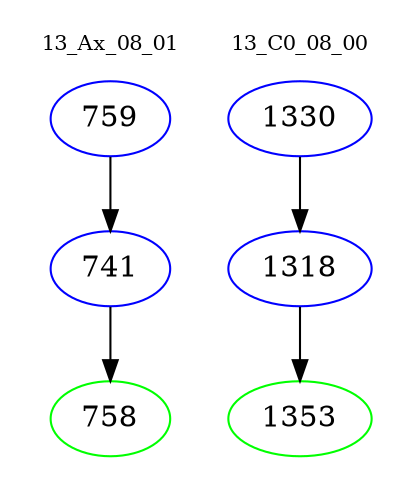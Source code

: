 digraph{
subgraph cluster_0 {
color = white
label = "13_Ax_08_01";
fontsize=10;
T0_759 [label="759", color="blue"]
T0_759 -> T0_741 [color="black"]
T0_741 [label="741", color="blue"]
T0_741 -> T0_758 [color="black"]
T0_758 [label="758", color="green"]
}
subgraph cluster_1 {
color = white
label = "13_C0_08_00";
fontsize=10;
T1_1330 [label="1330", color="blue"]
T1_1330 -> T1_1318 [color="black"]
T1_1318 [label="1318", color="blue"]
T1_1318 -> T1_1353 [color="black"]
T1_1353 [label="1353", color="green"]
}
}
